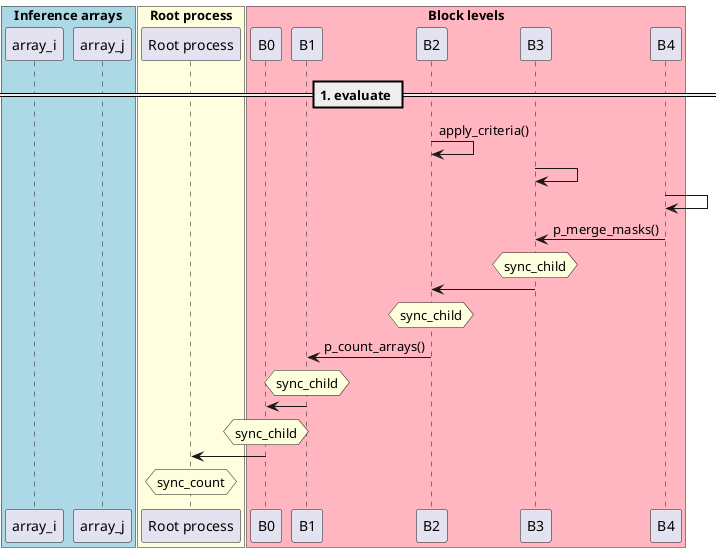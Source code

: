    @startuml

   box "Inference arrays" #LightBlue
   participant array_i as a0
   participant array_j as a2
   end box

   box "Root process" #LightYellow
   participant "Root process" as root
   end box

   box "Block levels" #LightPink
   participant "B0" as b0
   participant "B1" as b1
   participant "B2" as b2
   participant "B3" as b3
   participant "B4" as b4
   end box

   == 1. evaluate ==

   b2 -> b2 : apply_criteria()
   b3 -> b3
   b4 -> b4

   b4 -> b3 : p_merge_masks()
   hnote over b3 : sync_child
   b3 -> b2
   hnote over b2 : sync_child

   b2 -> b1 : p_count_arrays()
   hnote over b1 : sync_child
   b1 -> b0
   hnote over b0 : sync_child
   b0 -> root

   hnote over root : sync_count

@enduml